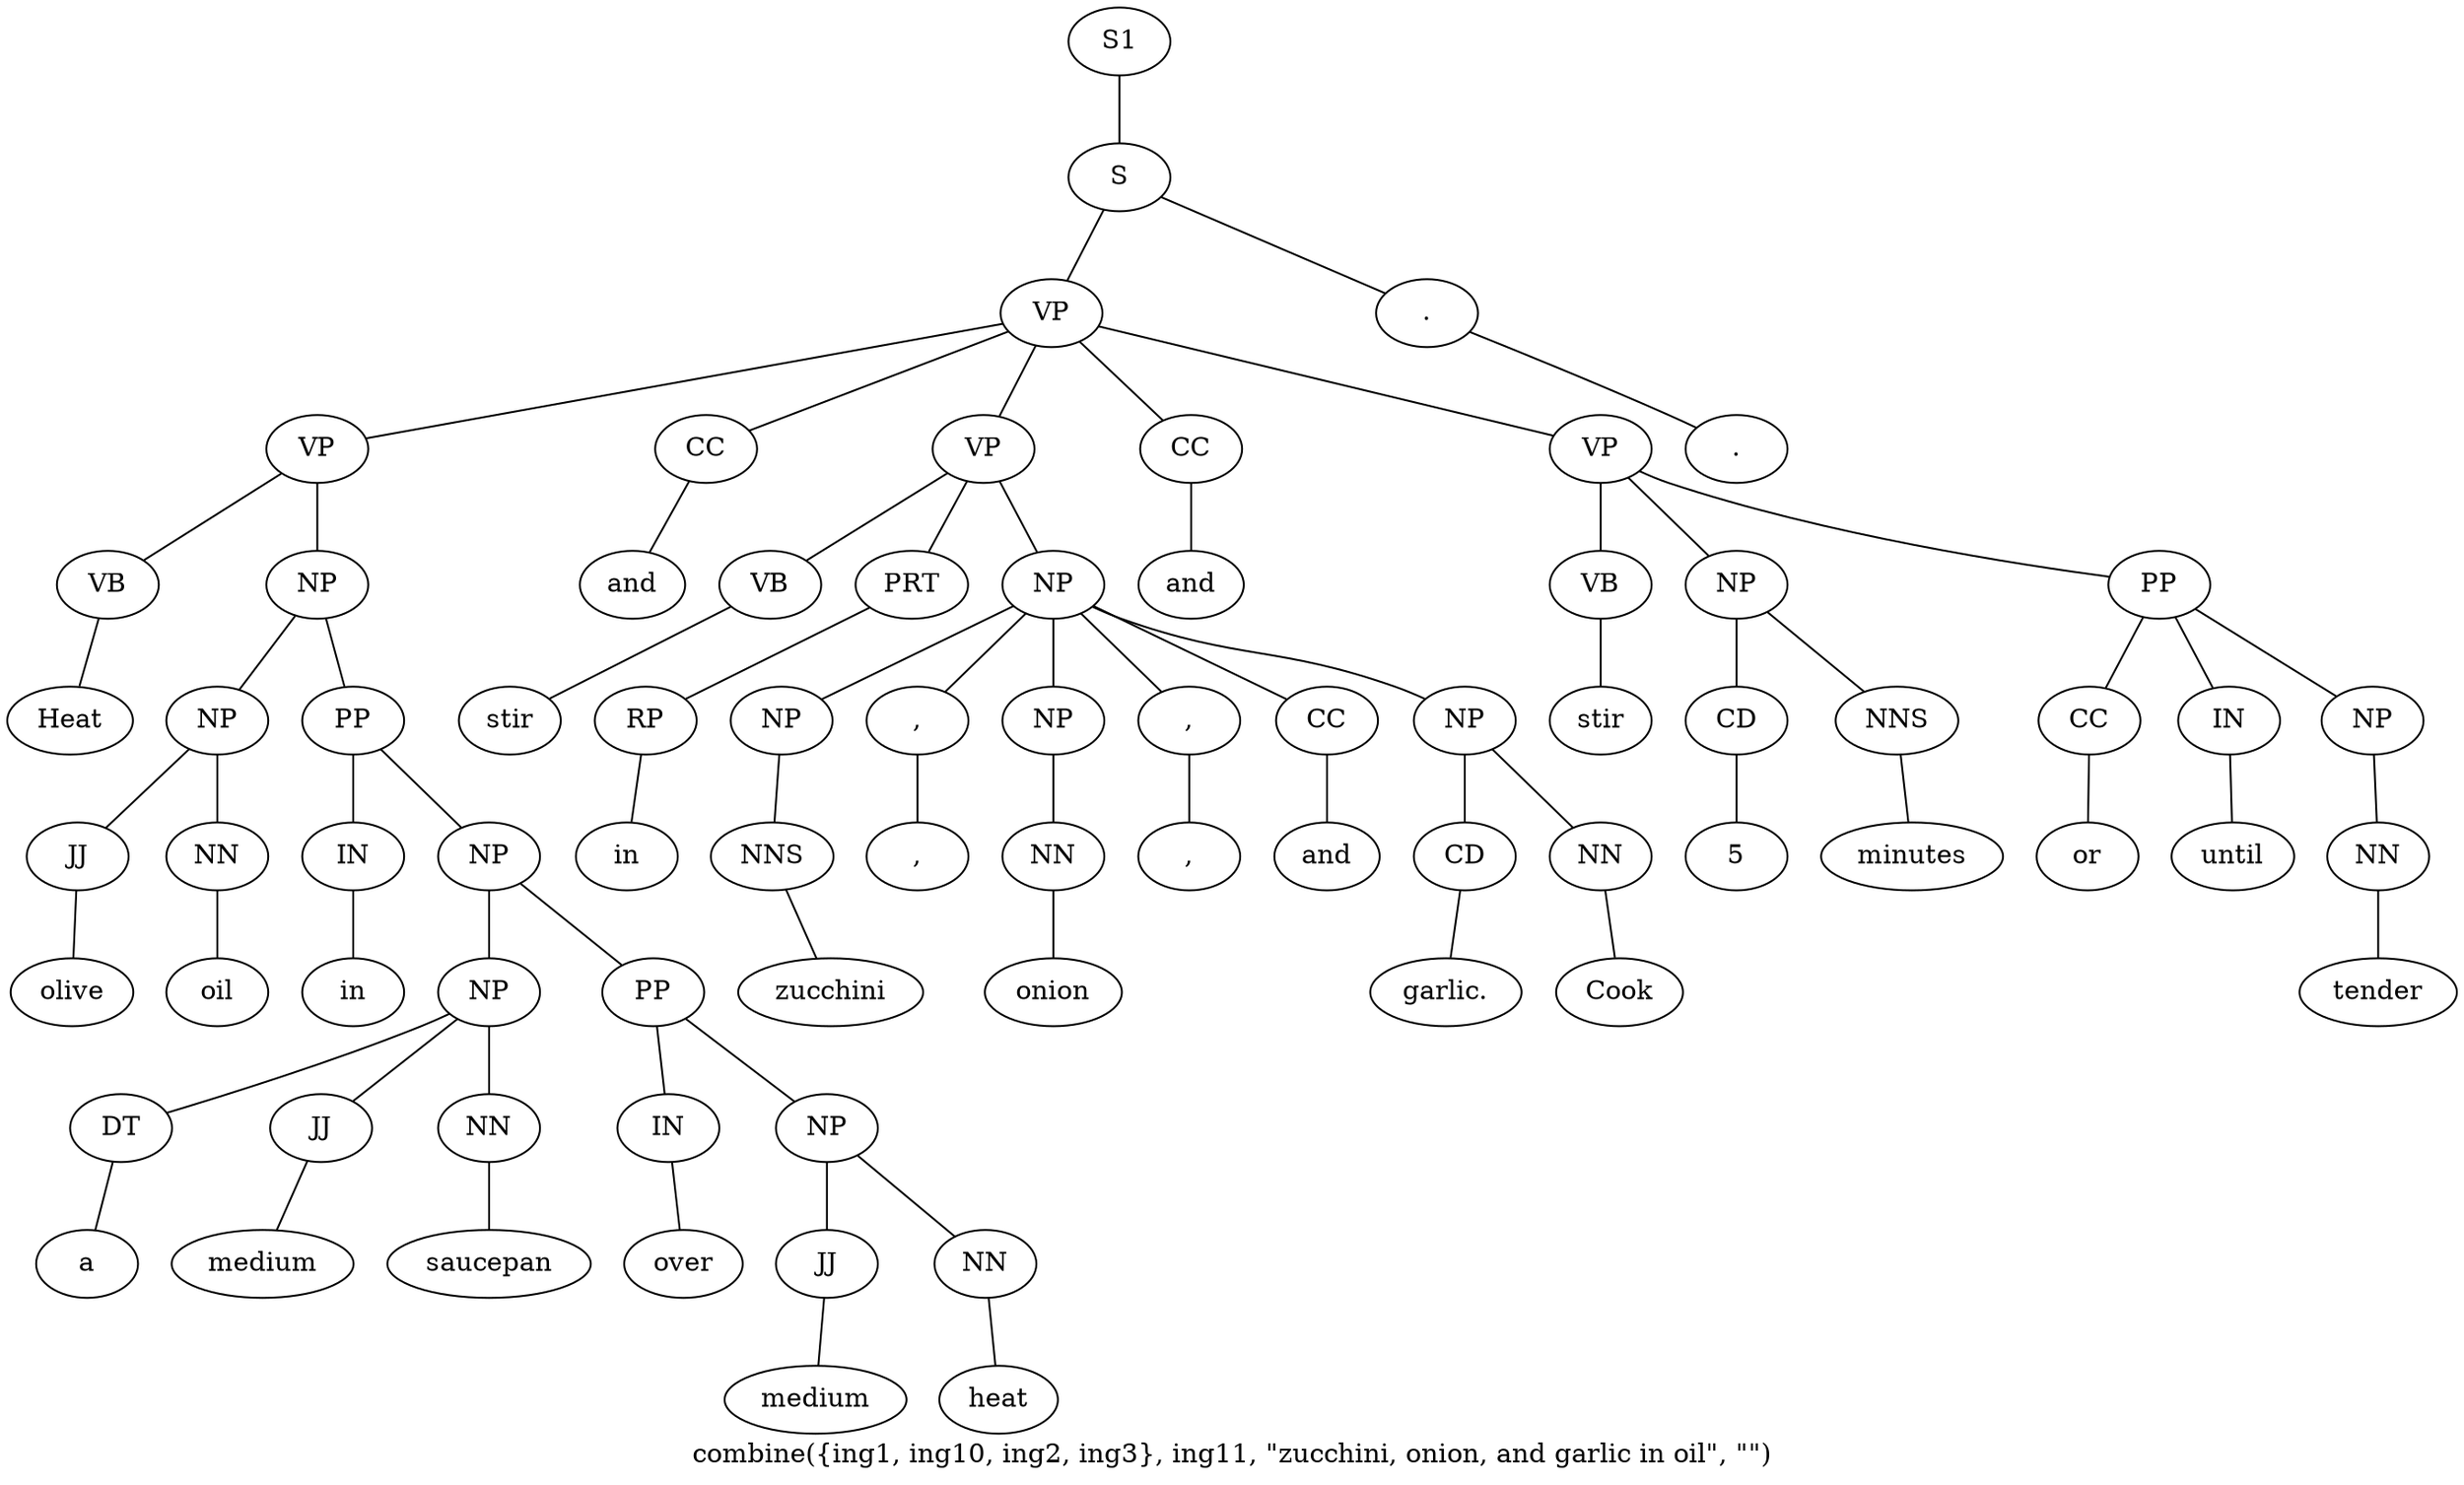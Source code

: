 graph SyntaxGraph {
	label = "combine({ing1, ing10, ing2, ing3}, ing11, \"zucchini, onion, and garlic in oil\", \"\")";
	Node0 [label="S1"];
	Node1 [label="S"];
	Node2 [label="VP"];
	Node3 [label="VP"];
	Node4 [label="VB"];
	Node5 [label="Heat"];
	Node6 [label="NP"];
	Node7 [label="NP"];
	Node8 [label="JJ"];
	Node9 [label="olive"];
	Node10 [label="NN"];
	Node11 [label="oil"];
	Node12 [label="PP"];
	Node13 [label="IN"];
	Node14 [label="in"];
	Node15 [label="NP"];
	Node16 [label="NP"];
	Node17 [label="DT"];
	Node18 [label="a"];
	Node19 [label="JJ"];
	Node20 [label="medium"];
	Node21 [label="NN"];
	Node22 [label="saucepan"];
	Node23 [label="PP"];
	Node24 [label="IN"];
	Node25 [label="over"];
	Node26 [label="NP"];
	Node27 [label="JJ"];
	Node28 [label="medium"];
	Node29 [label="NN"];
	Node30 [label="heat"];
	Node31 [label="CC"];
	Node32 [label="and"];
	Node33 [label="VP"];
	Node34 [label="VB"];
	Node35 [label="stir"];
	Node36 [label="PRT"];
	Node37 [label="RP"];
	Node38 [label="in"];
	Node39 [label="NP"];
	Node40 [label="NP"];
	Node41 [label="NNS"];
	Node42 [label="zucchini"];
	Node43 [label=","];
	Node44 [label=","];
	Node45 [label="NP"];
	Node46 [label="NN"];
	Node47 [label="onion"];
	Node48 [label=","];
	Node49 [label=","];
	Node50 [label="CC"];
	Node51 [label="and"];
	Node52 [label="NP"];
	Node53 [label="CD"];
	Node54 [label="garlic."];
	Node55 [label="NN"];
	Node56 [label="Cook"];
	Node57 [label="CC"];
	Node58 [label="and"];
	Node59 [label="VP"];
	Node60 [label="VB"];
	Node61 [label="stir"];
	Node62 [label="NP"];
	Node63 [label="CD"];
	Node64 [label="5"];
	Node65 [label="NNS"];
	Node66 [label="minutes"];
	Node67 [label="PP"];
	Node68 [label="CC"];
	Node69 [label="or"];
	Node70 [label="IN"];
	Node71 [label="until"];
	Node72 [label="NP"];
	Node73 [label="NN"];
	Node74 [label="tender"];
	Node75 [label="."];
	Node76 [label="."];

	Node0 -- Node1;
	Node1 -- Node2;
	Node1 -- Node75;
	Node2 -- Node3;
	Node2 -- Node31;
	Node2 -- Node33;
	Node2 -- Node57;
	Node2 -- Node59;
	Node3 -- Node4;
	Node3 -- Node6;
	Node4 -- Node5;
	Node6 -- Node7;
	Node6 -- Node12;
	Node7 -- Node8;
	Node7 -- Node10;
	Node8 -- Node9;
	Node10 -- Node11;
	Node12 -- Node13;
	Node12 -- Node15;
	Node13 -- Node14;
	Node15 -- Node16;
	Node15 -- Node23;
	Node16 -- Node17;
	Node16 -- Node19;
	Node16 -- Node21;
	Node17 -- Node18;
	Node19 -- Node20;
	Node21 -- Node22;
	Node23 -- Node24;
	Node23 -- Node26;
	Node24 -- Node25;
	Node26 -- Node27;
	Node26 -- Node29;
	Node27 -- Node28;
	Node29 -- Node30;
	Node31 -- Node32;
	Node33 -- Node34;
	Node33 -- Node36;
	Node33 -- Node39;
	Node34 -- Node35;
	Node36 -- Node37;
	Node37 -- Node38;
	Node39 -- Node40;
	Node39 -- Node43;
	Node39 -- Node45;
	Node39 -- Node48;
	Node39 -- Node50;
	Node39 -- Node52;
	Node40 -- Node41;
	Node41 -- Node42;
	Node43 -- Node44;
	Node45 -- Node46;
	Node46 -- Node47;
	Node48 -- Node49;
	Node50 -- Node51;
	Node52 -- Node53;
	Node52 -- Node55;
	Node53 -- Node54;
	Node55 -- Node56;
	Node57 -- Node58;
	Node59 -- Node60;
	Node59 -- Node62;
	Node59 -- Node67;
	Node60 -- Node61;
	Node62 -- Node63;
	Node62 -- Node65;
	Node63 -- Node64;
	Node65 -- Node66;
	Node67 -- Node68;
	Node67 -- Node70;
	Node67 -- Node72;
	Node68 -- Node69;
	Node70 -- Node71;
	Node72 -- Node73;
	Node73 -- Node74;
	Node75 -- Node76;
}